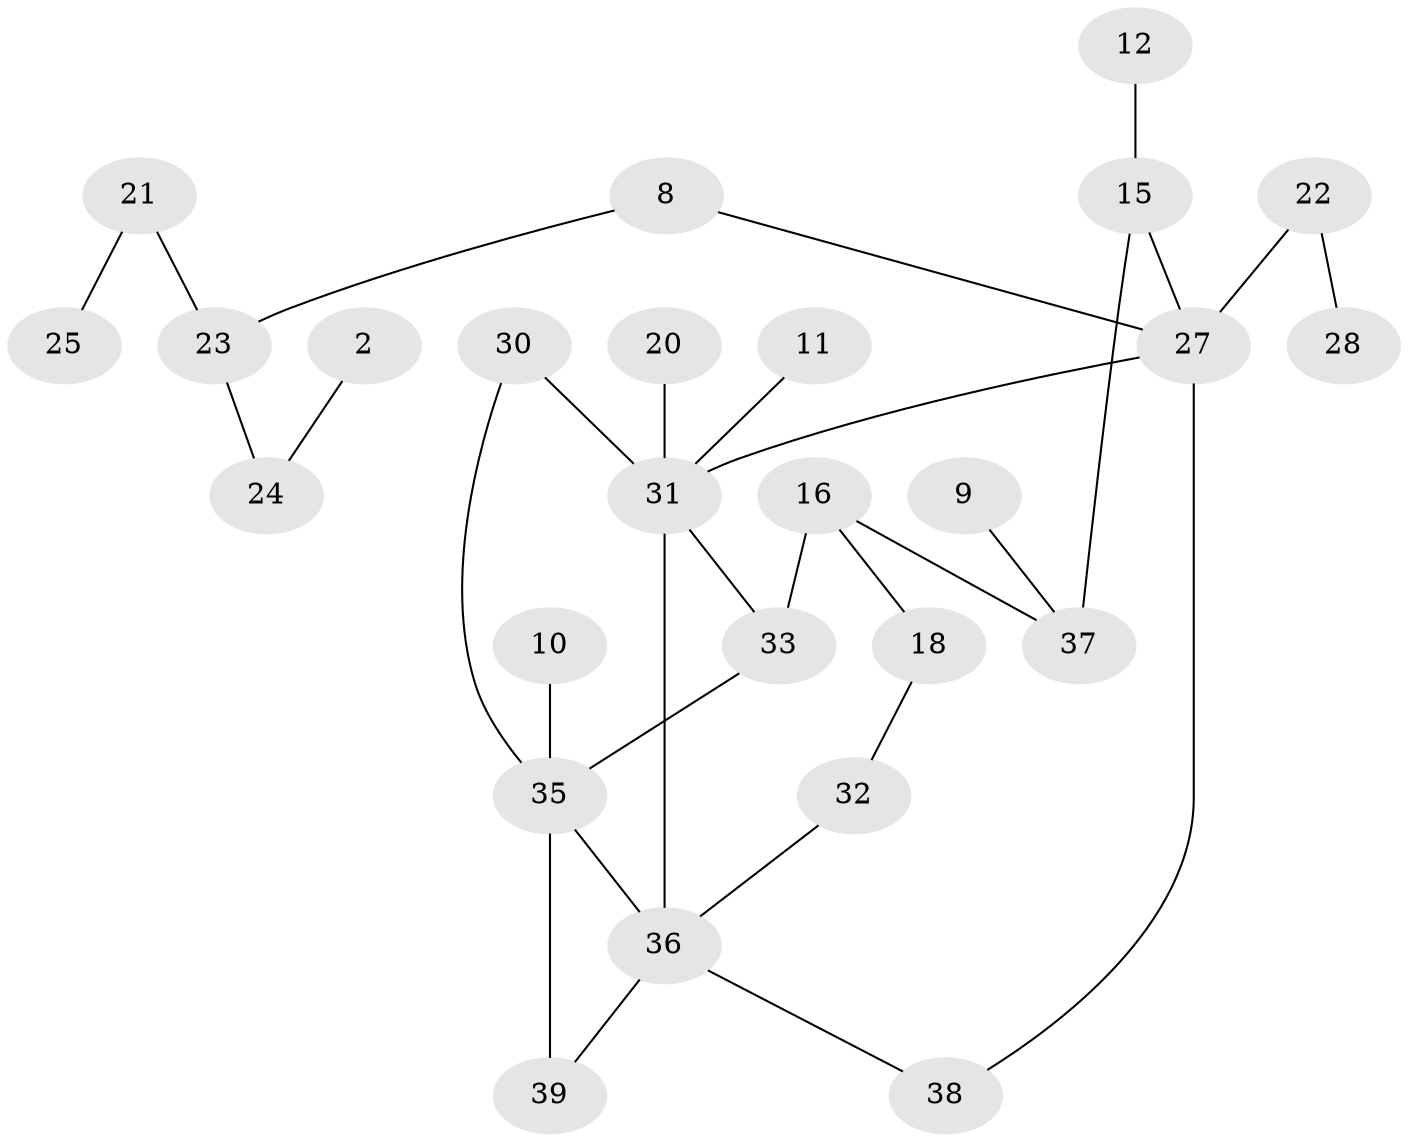 // original degree distribution, {2: 0.35064935064935066, 0: 0.15584415584415584, 1: 0.24675324675324675, 3: 0.14285714285714285, 6: 0.012987012987012988, 4: 0.09090909090909091}
// Generated by graph-tools (version 1.1) at 2025/25/03/09/25 03:25:16]
// undirected, 26 vertices, 31 edges
graph export_dot {
graph [start="1"]
  node [color=gray90,style=filled];
  2;
  8;
  9;
  10;
  11;
  12;
  15;
  16;
  18;
  20;
  21;
  22;
  23;
  24;
  25;
  27;
  28;
  30;
  31;
  32;
  33;
  35;
  36;
  37;
  38;
  39;
  2 -- 24 [weight=1.0];
  8 -- 23 [weight=1.0];
  8 -- 27 [weight=1.0];
  9 -- 37 [weight=1.0];
  10 -- 35 [weight=1.0];
  11 -- 31 [weight=1.0];
  12 -- 15 [weight=1.0];
  15 -- 27 [weight=1.0];
  15 -- 37 [weight=1.0];
  16 -- 18 [weight=1.0];
  16 -- 33 [weight=1.0];
  16 -- 37 [weight=1.0];
  18 -- 32 [weight=1.0];
  20 -- 31 [weight=1.0];
  21 -- 23 [weight=1.0];
  21 -- 25 [weight=1.0];
  22 -- 27 [weight=1.0];
  22 -- 28 [weight=1.0];
  23 -- 24 [weight=1.0];
  27 -- 31 [weight=1.0];
  27 -- 38 [weight=1.0];
  30 -- 31 [weight=1.0];
  30 -- 35 [weight=1.0];
  31 -- 33 [weight=1.0];
  31 -- 36 [weight=1.0];
  32 -- 36 [weight=1.0];
  33 -- 35 [weight=1.0];
  35 -- 36 [weight=1.0];
  35 -- 39 [weight=2.0];
  36 -- 38 [weight=1.0];
  36 -- 39 [weight=1.0];
}
